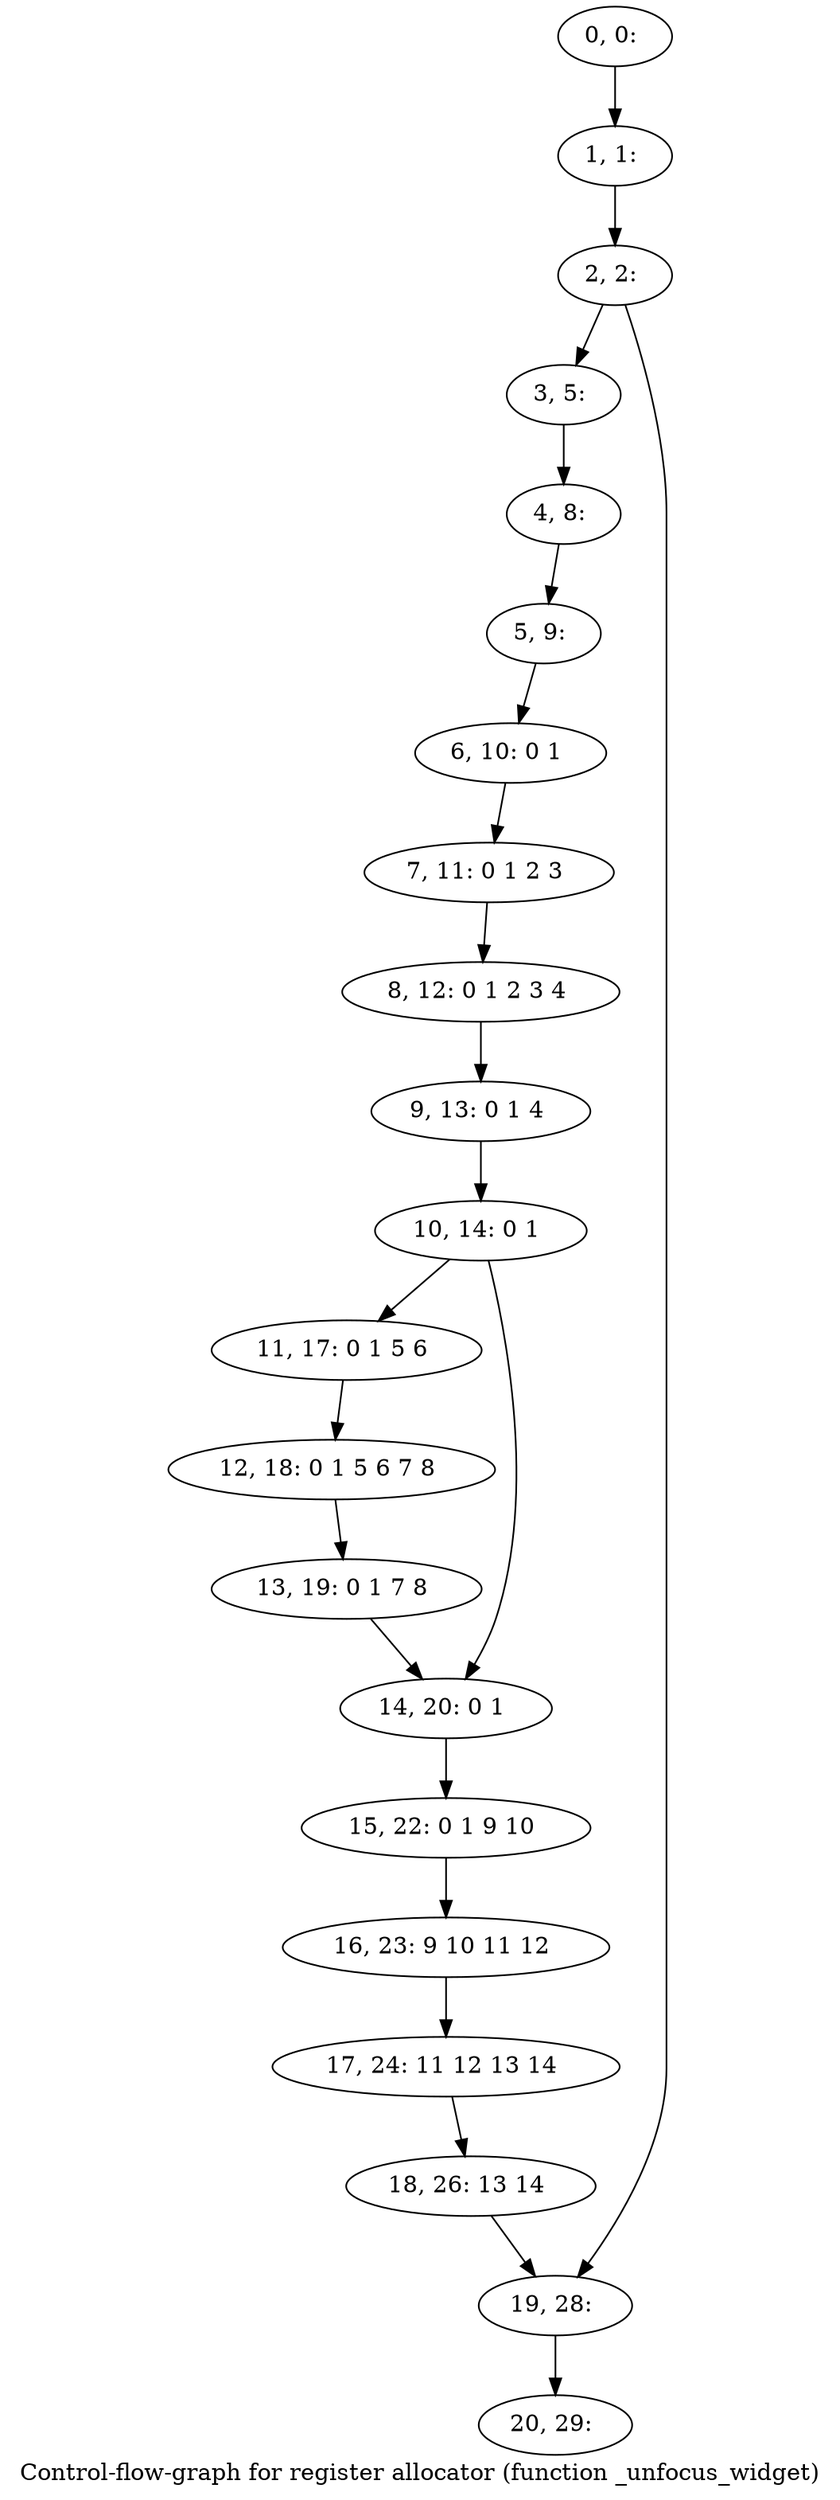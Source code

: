 digraph G {
graph [label="Control-flow-graph for register allocator (function _unfocus_widget)"]
0[label="0, 0: "];
1[label="1, 1: "];
2[label="2, 2: "];
3[label="3, 5: "];
4[label="4, 8: "];
5[label="5, 9: "];
6[label="6, 10: 0 1 "];
7[label="7, 11: 0 1 2 3 "];
8[label="8, 12: 0 1 2 3 4 "];
9[label="9, 13: 0 1 4 "];
10[label="10, 14: 0 1 "];
11[label="11, 17: 0 1 5 6 "];
12[label="12, 18: 0 1 5 6 7 8 "];
13[label="13, 19: 0 1 7 8 "];
14[label="14, 20: 0 1 "];
15[label="15, 22: 0 1 9 10 "];
16[label="16, 23: 9 10 11 12 "];
17[label="17, 24: 11 12 13 14 "];
18[label="18, 26: 13 14 "];
19[label="19, 28: "];
20[label="20, 29: "];
0->1 ;
1->2 ;
2->3 ;
2->19 ;
3->4 ;
4->5 ;
5->6 ;
6->7 ;
7->8 ;
8->9 ;
9->10 ;
10->11 ;
10->14 ;
11->12 ;
12->13 ;
13->14 ;
14->15 ;
15->16 ;
16->17 ;
17->18 ;
18->19 ;
19->20 ;
}
